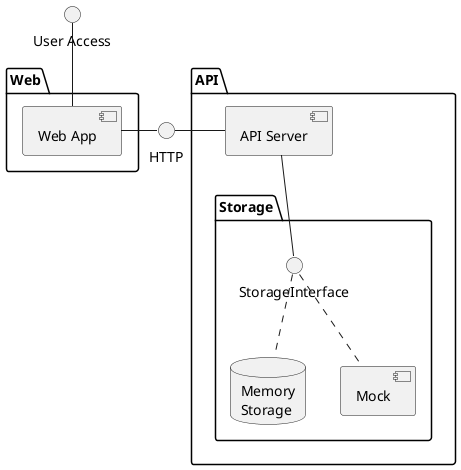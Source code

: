 @startuml
'https://plantuml.com/component-diagram


() "User Access" as UA

() "HTTP" as HTTP

package "Web" {
  [Web App] as WA
  WA - HTTP
}

UA -- WA

package "API" {
  HTTP - [API Server]

    package "Storage" {
      StorageInterface -u- [API Server]
      database "Memory\nStorage" as Mem
      Mem .u. StorageInterface
      [Mock] .u. StorageInterface
    }
}


@enduml